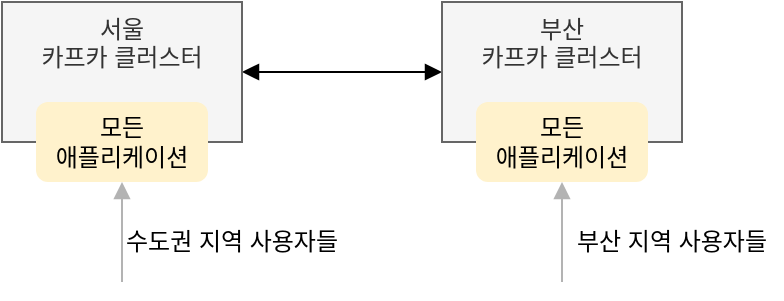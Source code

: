 <mxfile version="26.0.3">
  <diagram name="Page-1" id="gHUkF_TKMOC6jBZGhvcV">
    <mxGraphModel dx="1114" dy="821" grid="1" gridSize="10" guides="1" tooltips="1" connect="1" arrows="1" fold="1" page="1" pageScale="1" pageWidth="827" pageHeight="1169" math="0" shadow="0">
      <root>
        <mxCell id="0" />
        <mxCell id="1" parent="0" />
        <mxCell id="9N2rw22yaWfOakRLiMBj-16" style="edgeStyle=orthogonalEdgeStyle;rounded=0;orthogonalLoop=1;jettySize=auto;html=1;endArrow=block;endFill=1;startArrow=block;startFill=1;" edge="1" parent="1" source="9N2rw22yaWfOakRLiMBj-2" target="9N2rw22yaWfOakRLiMBj-7">
          <mxGeometry relative="1" as="geometry" />
        </mxCell>
        <mxCell id="9N2rw22yaWfOakRLiMBj-2" value="서울&lt;div&gt;카프카 클러스터&lt;/div&gt;" style="rounded=0;whiteSpace=wrap;html=1;verticalAlign=top;fillColor=#f5f5f5;fontColor=#333333;strokeColor=#666666;" vertex="1" parent="1">
          <mxGeometry x="150" y="210" width="120" height="70" as="geometry" />
        </mxCell>
        <mxCell id="9N2rw22yaWfOakRLiMBj-4" value="모든&lt;br&gt;&lt;div&gt;애플리케이션&lt;/div&gt;" style="rounded=1;whiteSpace=wrap;html=1;fillColor=#fff2cc;strokeColor=none;" vertex="1" parent="1">
          <mxGeometry x="167" y="260" width="86" height="40" as="geometry" />
        </mxCell>
        <mxCell id="9N2rw22yaWfOakRLiMBj-7" value="부산&lt;br&gt;&lt;div&gt;카프카 클러스터&lt;/div&gt;" style="rounded=0;whiteSpace=wrap;html=1;verticalAlign=top;fillColor=#f5f5f5;fontColor=#333333;strokeColor=#666666;" vertex="1" parent="1">
          <mxGeometry x="370" y="210" width="120" height="70" as="geometry" />
        </mxCell>
        <mxCell id="9N2rw22yaWfOakRLiMBj-8" value="모든&lt;br&gt;&lt;div&gt;애플리케이션&lt;/div&gt;" style="rounded=1;whiteSpace=wrap;html=1;fillColor=#fff2cc;strokeColor=none;" vertex="1" parent="1">
          <mxGeometry x="387" y="260" width="86" height="40" as="geometry" />
        </mxCell>
        <mxCell id="9N2rw22yaWfOakRLiMBj-12" value="" style="endArrow=block;html=1;rounded=0;entryX=0.5;entryY=1;entryDx=0;entryDy=0;endFill=1;strokeColor=#B3B3B3;" edge="1" parent="1" target="9N2rw22yaWfOakRLiMBj-4">
          <mxGeometry width="50" height="50" relative="1" as="geometry">
            <mxPoint x="210" y="350" as="sourcePoint" />
            <mxPoint x="440" y="400" as="targetPoint" />
          </mxGeometry>
        </mxCell>
        <mxCell id="9N2rw22yaWfOakRLiMBj-13" value="수도권 지역 사용자들" style="text;html=1;align=center;verticalAlign=middle;whiteSpace=wrap;rounded=0;" vertex="1" parent="1">
          <mxGeometry x="210" y="320" width="110" height="20" as="geometry" />
        </mxCell>
        <mxCell id="9N2rw22yaWfOakRLiMBj-14" value="" style="endArrow=block;html=1;rounded=0;entryX=0.5;entryY=1;entryDx=0;entryDy=0;endFill=1;strokeColor=#B3B3B3;" edge="1" parent="1">
          <mxGeometry width="50" height="50" relative="1" as="geometry">
            <mxPoint x="430" y="350" as="sourcePoint" />
            <mxPoint x="430" y="300" as="targetPoint" />
          </mxGeometry>
        </mxCell>
        <mxCell id="9N2rw22yaWfOakRLiMBj-15" value="부산 지역 사용자들" style="text;html=1;align=center;verticalAlign=middle;whiteSpace=wrap;rounded=0;" vertex="1" parent="1">
          <mxGeometry x="430" y="320" width="110" height="20" as="geometry" />
        </mxCell>
      </root>
    </mxGraphModel>
  </diagram>
</mxfile>
